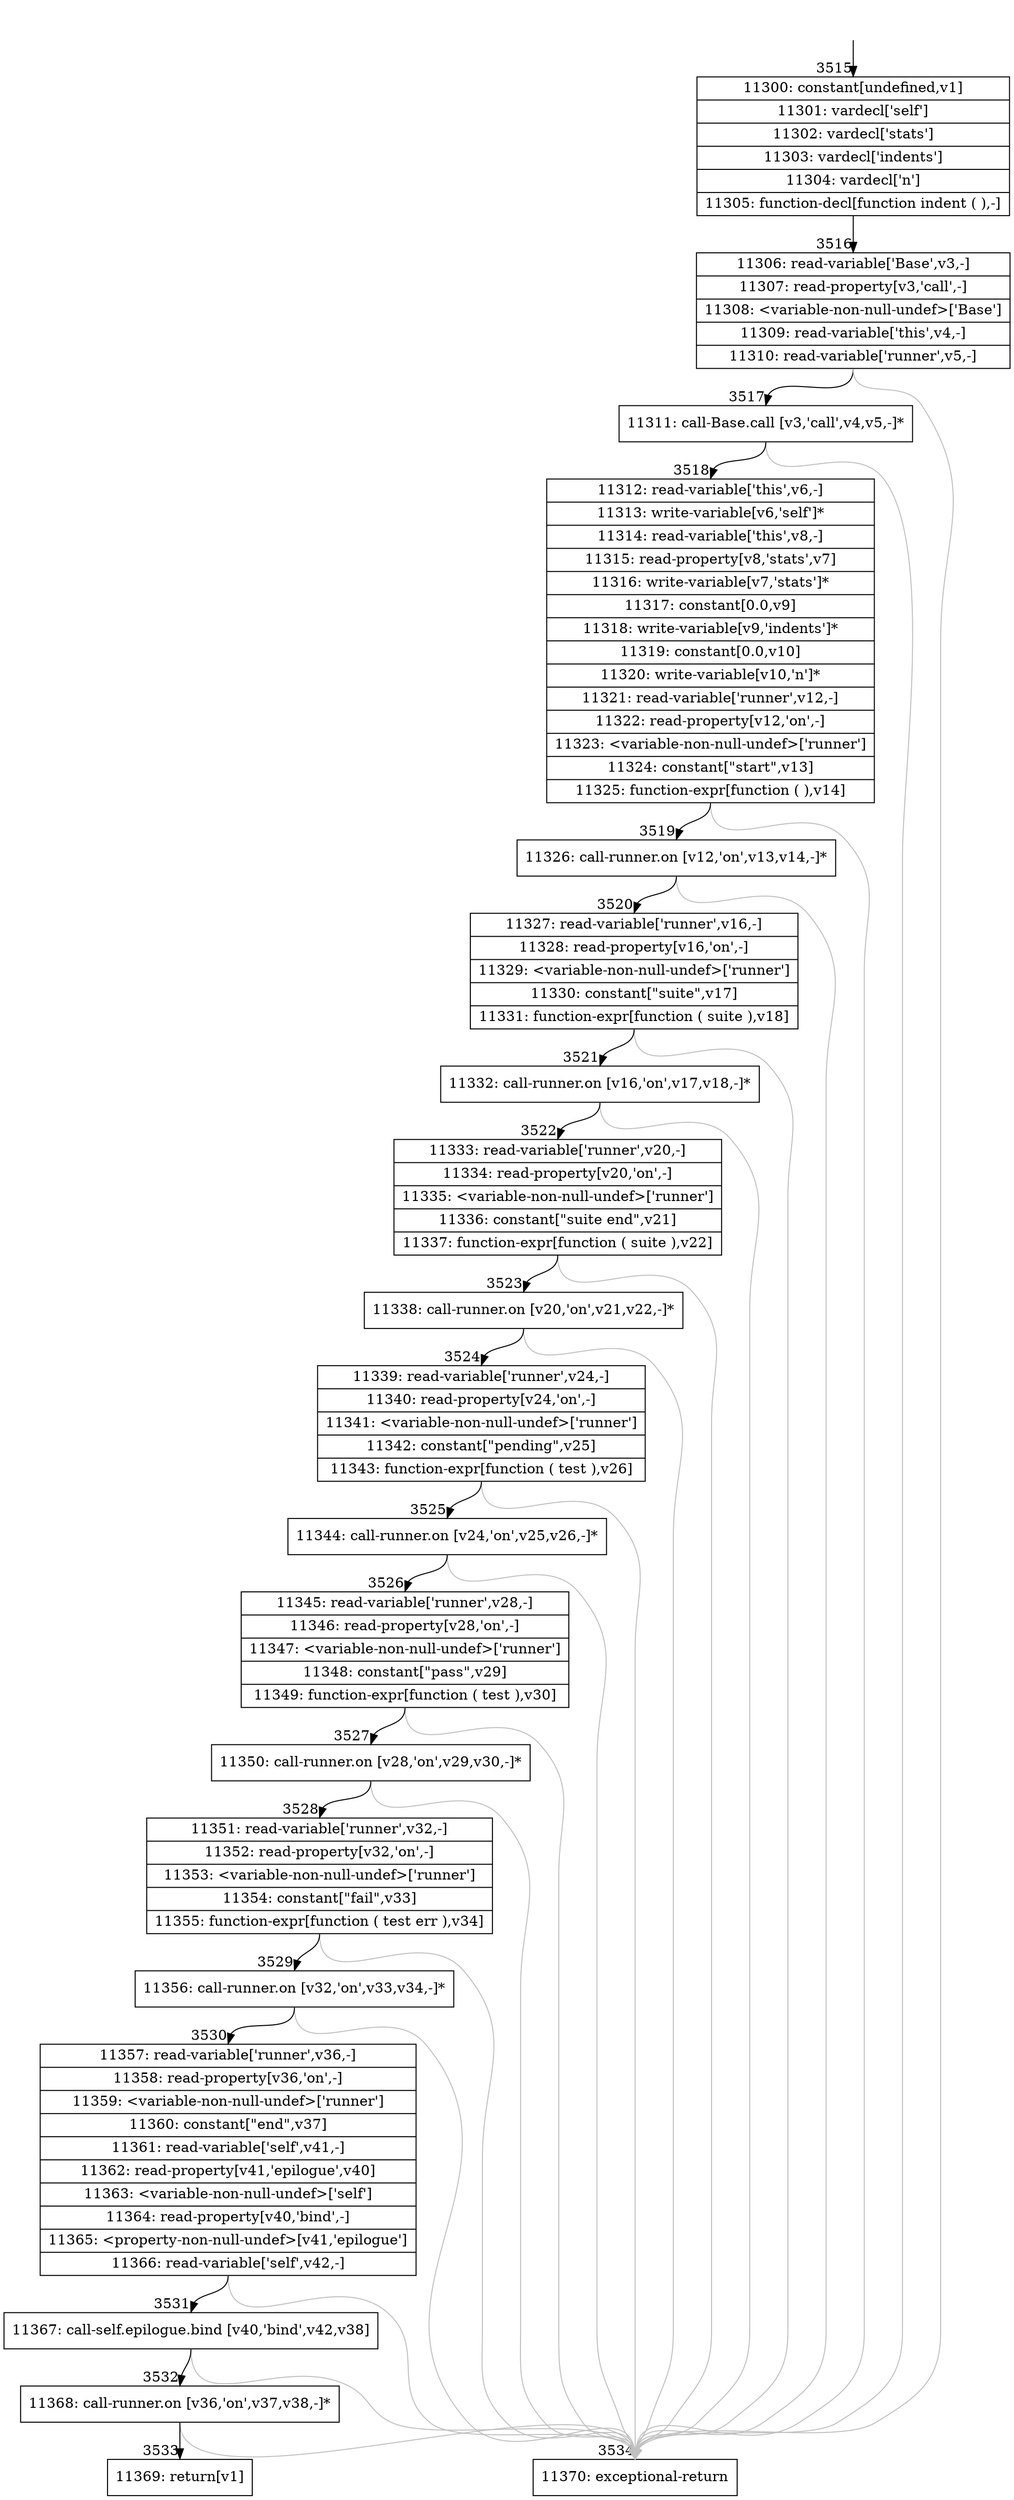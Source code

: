 digraph {
rankdir="TD"
BB_entry307[shape=none,label=""];
BB_entry307 -> BB3515 [tailport=s, headport=n, headlabel="    3515"]
BB3515 [shape=record label="{11300: constant[undefined,v1]|11301: vardecl['self']|11302: vardecl['stats']|11303: vardecl['indents']|11304: vardecl['n']|11305: function-decl[function indent ( ),-]}" ] 
BB3515 -> BB3516 [tailport=s, headport=n, headlabel="      3516"]
BB3516 [shape=record label="{11306: read-variable['Base',v3,-]|11307: read-property[v3,'call',-]|11308: \<variable-non-null-undef\>['Base']|11309: read-variable['this',v4,-]|11310: read-variable['runner',v5,-]}" ] 
BB3516 -> BB3517 [tailport=s, headport=n, headlabel="      3517"]
BB3516 -> BB3534 [tailport=s, headport=n, color=gray, headlabel="      3534"]
BB3517 [shape=record label="{11311: call-Base.call [v3,'call',v4,v5,-]*}" ] 
BB3517 -> BB3518 [tailport=s, headport=n, headlabel="      3518"]
BB3517 -> BB3534 [tailport=s, headport=n, color=gray]
BB3518 [shape=record label="{11312: read-variable['this',v6,-]|11313: write-variable[v6,'self']*|11314: read-variable['this',v8,-]|11315: read-property[v8,'stats',v7]|11316: write-variable[v7,'stats']*|11317: constant[0.0,v9]|11318: write-variable[v9,'indents']*|11319: constant[0.0,v10]|11320: write-variable[v10,'n']*|11321: read-variable['runner',v12,-]|11322: read-property[v12,'on',-]|11323: \<variable-non-null-undef\>['runner']|11324: constant[\"start\",v13]|11325: function-expr[function ( ),v14]}" ] 
BB3518 -> BB3519 [tailport=s, headport=n, headlabel="      3519"]
BB3518 -> BB3534 [tailport=s, headport=n, color=gray]
BB3519 [shape=record label="{11326: call-runner.on [v12,'on',v13,v14,-]*}" ] 
BB3519 -> BB3520 [tailport=s, headport=n, headlabel="      3520"]
BB3519 -> BB3534 [tailport=s, headport=n, color=gray]
BB3520 [shape=record label="{11327: read-variable['runner',v16,-]|11328: read-property[v16,'on',-]|11329: \<variable-non-null-undef\>['runner']|11330: constant[\"suite\",v17]|11331: function-expr[function ( suite ),v18]}" ] 
BB3520 -> BB3521 [tailport=s, headport=n, headlabel="      3521"]
BB3520 -> BB3534 [tailport=s, headport=n, color=gray]
BB3521 [shape=record label="{11332: call-runner.on [v16,'on',v17,v18,-]*}" ] 
BB3521 -> BB3522 [tailport=s, headport=n, headlabel="      3522"]
BB3521 -> BB3534 [tailport=s, headport=n, color=gray]
BB3522 [shape=record label="{11333: read-variable['runner',v20,-]|11334: read-property[v20,'on',-]|11335: \<variable-non-null-undef\>['runner']|11336: constant[\"suite end\",v21]|11337: function-expr[function ( suite ),v22]}" ] 
BB3522 -> BB3523 [tailport=s, headport=n, headlabel="      3523"]
BB3522 -> BB3534 [tailport=s, headport=n, color=gray]
BB3523 [shape=record label="{11338: call-runner.on [v20,'on',v21,v22,-]*}" ] 
BB3523 -> BB3524 [tailport=s, headport=n, headlabel="      3524"]
BB3523 -> BB3534 [tailport=s, headport=n, color=gray]
BB3524 [shape=record label="{11339: read-variable['runner',v24,-]|11340: read-property[v24,'on',-]|11341: \<variable-non-null-undef\>['runner']|11342: constant[\"pending\",v25]|11343: function-expr[function ( test ),v26]}" ] 
BB3524 -> BB3525 [tailport=s, headport=n, headlabel="      3525"]
BB3524 -> BB3534 [tailport=s, headport=n, color=gray]
BB3525 [shape=record label="{11344: call-runner.on [v24,'on',v25,v26,-]*}" ] 
BB3525 -> BB3526 [tailport=s, headport=n, headlabel="      3526"]
BB3525 -> BB3534 [tailport=s, headport=n, color=gray]
BB3526 [shape=record label="{11345: read-variable['runner',v28,-]|11346: read-property[v28,'on',-]|11347: \<variable-non-null-undef\>['runner']|11348: constant[\"pass\",v29]|11349: function-expr[function ( test ),v30]}" ] 
BB3526 -> BB3527 [tailport=s, headport=n, headlabel="      3527"]
BB3526 -> BB3534 [tailport=s, headport=n, color=gray]
BB3527 [shape=record label="{11350: call-runner.on [v28,'on',v29,v30,-]*}" ] 
BB3527 -> BB3528 [tailport=s, headport=n, headlabel="      3528"]
BB3527 -> BB3534 [tailport=s, headport=n, color=gray]
BB3528 [shape=record label="{11351: read-variable['runner',v32,-]|11352: read-property[v32,'on',-]|11353: \<variable-non-null-undef\>['runner']|11354: constant[\"fail\",v33]|11355: function-expr[function ( test err ),v34]}" ] 
BB3528 -> BB3529 [tailport=s, headport=n, headlabel="      3529"]
BB3528 -> BB3534 [tailport=s, headport=n, color=gray]
BB3529 [shape=record label="{11356: call-runner.on [v32,'on',v33,v34,-]*}" ] 
BB3529 -> BB3530 [tailport=s, headport=n, headlabel="      3530"]
BB3529 -> BB3534 [tailport=s, headport=n, color=gray]
BB3530 [shape=record label="{11357: read-variable['runner',v36,-]|11358: read-property[v36,'on',-]|11359: \<variable-non-null-undef\>['runner']|11360: constant[\"end\",v37]|11361: read-variable['self',v41,-]|11362: read-property[v41,'epilogue',v40]|11363: \<variable-non-null-undef\>['self']|11364: read-property[v40,'bind',-]|11365: \<property-non-null-undef\>[v41,'epilogue']|11366: read-variable['self',v42,-]}" ] 
BB3530 -> BB3531 [tailport=s, headport=n, headlabel="      3531"]
BB3530 -> BB3534 [tailport=s, headport=n, color=gray]
BB3531 [shape=record label="{11367: call-self.epilogue.bind [v40,'bind',v42,v38]}" ] 
BB3531 -> BB3532 [tailport=s, headport=n, headlabel="      3532"]
BB3531 -> BB3534 [tailport=s, headport=n, color=gray]
BB3532 [shape=record label="{11368: call-runner.on [v36,'on',v37,v38,-]*}" ] 
BB3532 -> BB3533 [tailport=s, headport=n, headlabel="      3533"]
BB3532 -> BB3534 [tailport=s, headport=n, color=gray]
BB3533 [shape=record label="{11369: return[v1]}" ] 
BB3534 [shape=record label="{11370: exceptional-return}" ] 
//#$~ 4044
}
